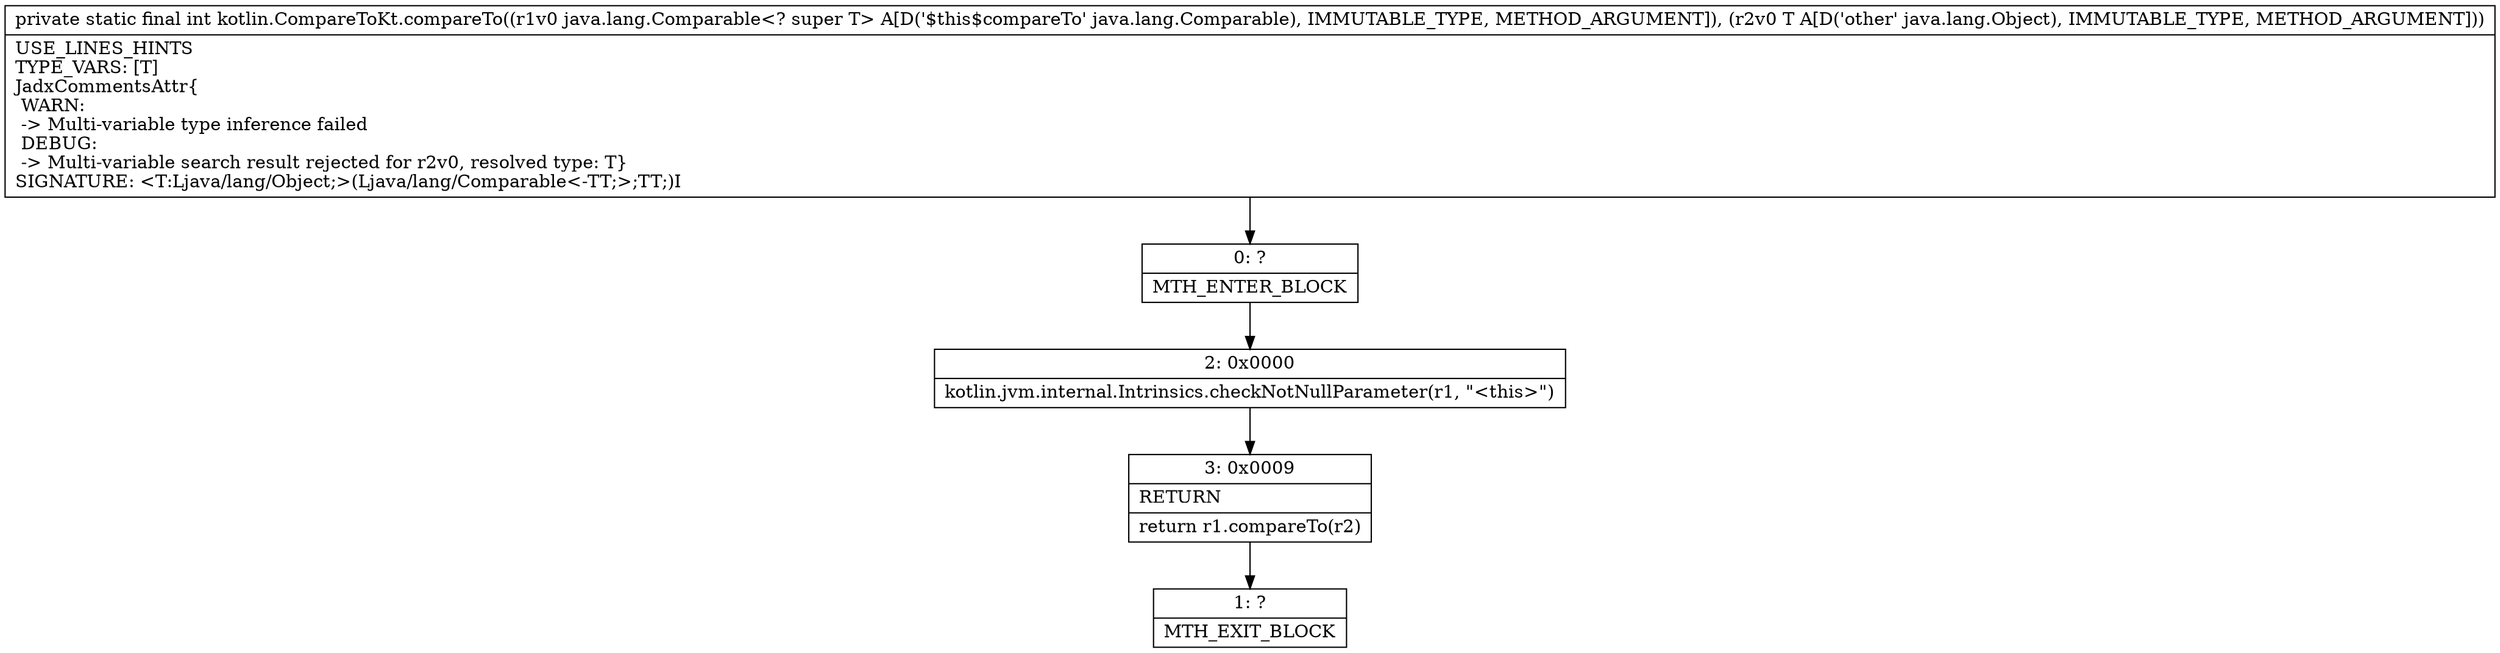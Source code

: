 digraph "CFG forkotlin.CompareToKt.compareTo(Ljava\/lang\/Comparable;Ljava\/lang\/Object;)I" {
Node_0 [shape=record,label="{0\:\ ?|MTH_ENTER_BLOCK\l}"];
Node_2 [shape=record,label="{2\:\ 0x0000|kotlin.jvm.internal.Intrinsics.checkNotNullParameter(r1, \"\<this\>\")\l}"];
Node_3 [shape=record,label="{3\:\ 0x0009|RETURN\l|return r1.compareTo(r2)\l}"];
Node_1 [shape=record,label="{1\:\ ?|MTH_EXIT_BLOCK\l}"];
MethodNode[shape=record,label="{private static final int kotlin.CompareToKt.compareTo((r1v0 java.lang.Comparable\<? super T\> A[D('$this$compareTo' java.lang.Comparable), IMMUTABLE_TYPE, METHOD_ARGUMENT]), (r2v0 T A[D('other' java.lang.Object), IMMUTABLE_TYPE, METHOD_ARGUMENT]))  | USE_LINES_HINTS\lTYPE_VARS: [T]\lJadxCommentsAttr\{\l WARN: \l \-\> Multi\-variable type inference failed\l DEBUG: \l \-\> Multi\-variable search result rejected for r2v0, resolved type: T\}\lSIGNATURE: \<T:Ljava\/lang\/Object;\>(Ljava\/lang\/Comparable\<\-TT;\>;TT;)I\l}"];
MethodNode -> Node_0;Node_0 -> Node_2;
Node_2 -> Node_3;
Node_3 -> Node_1;
}

